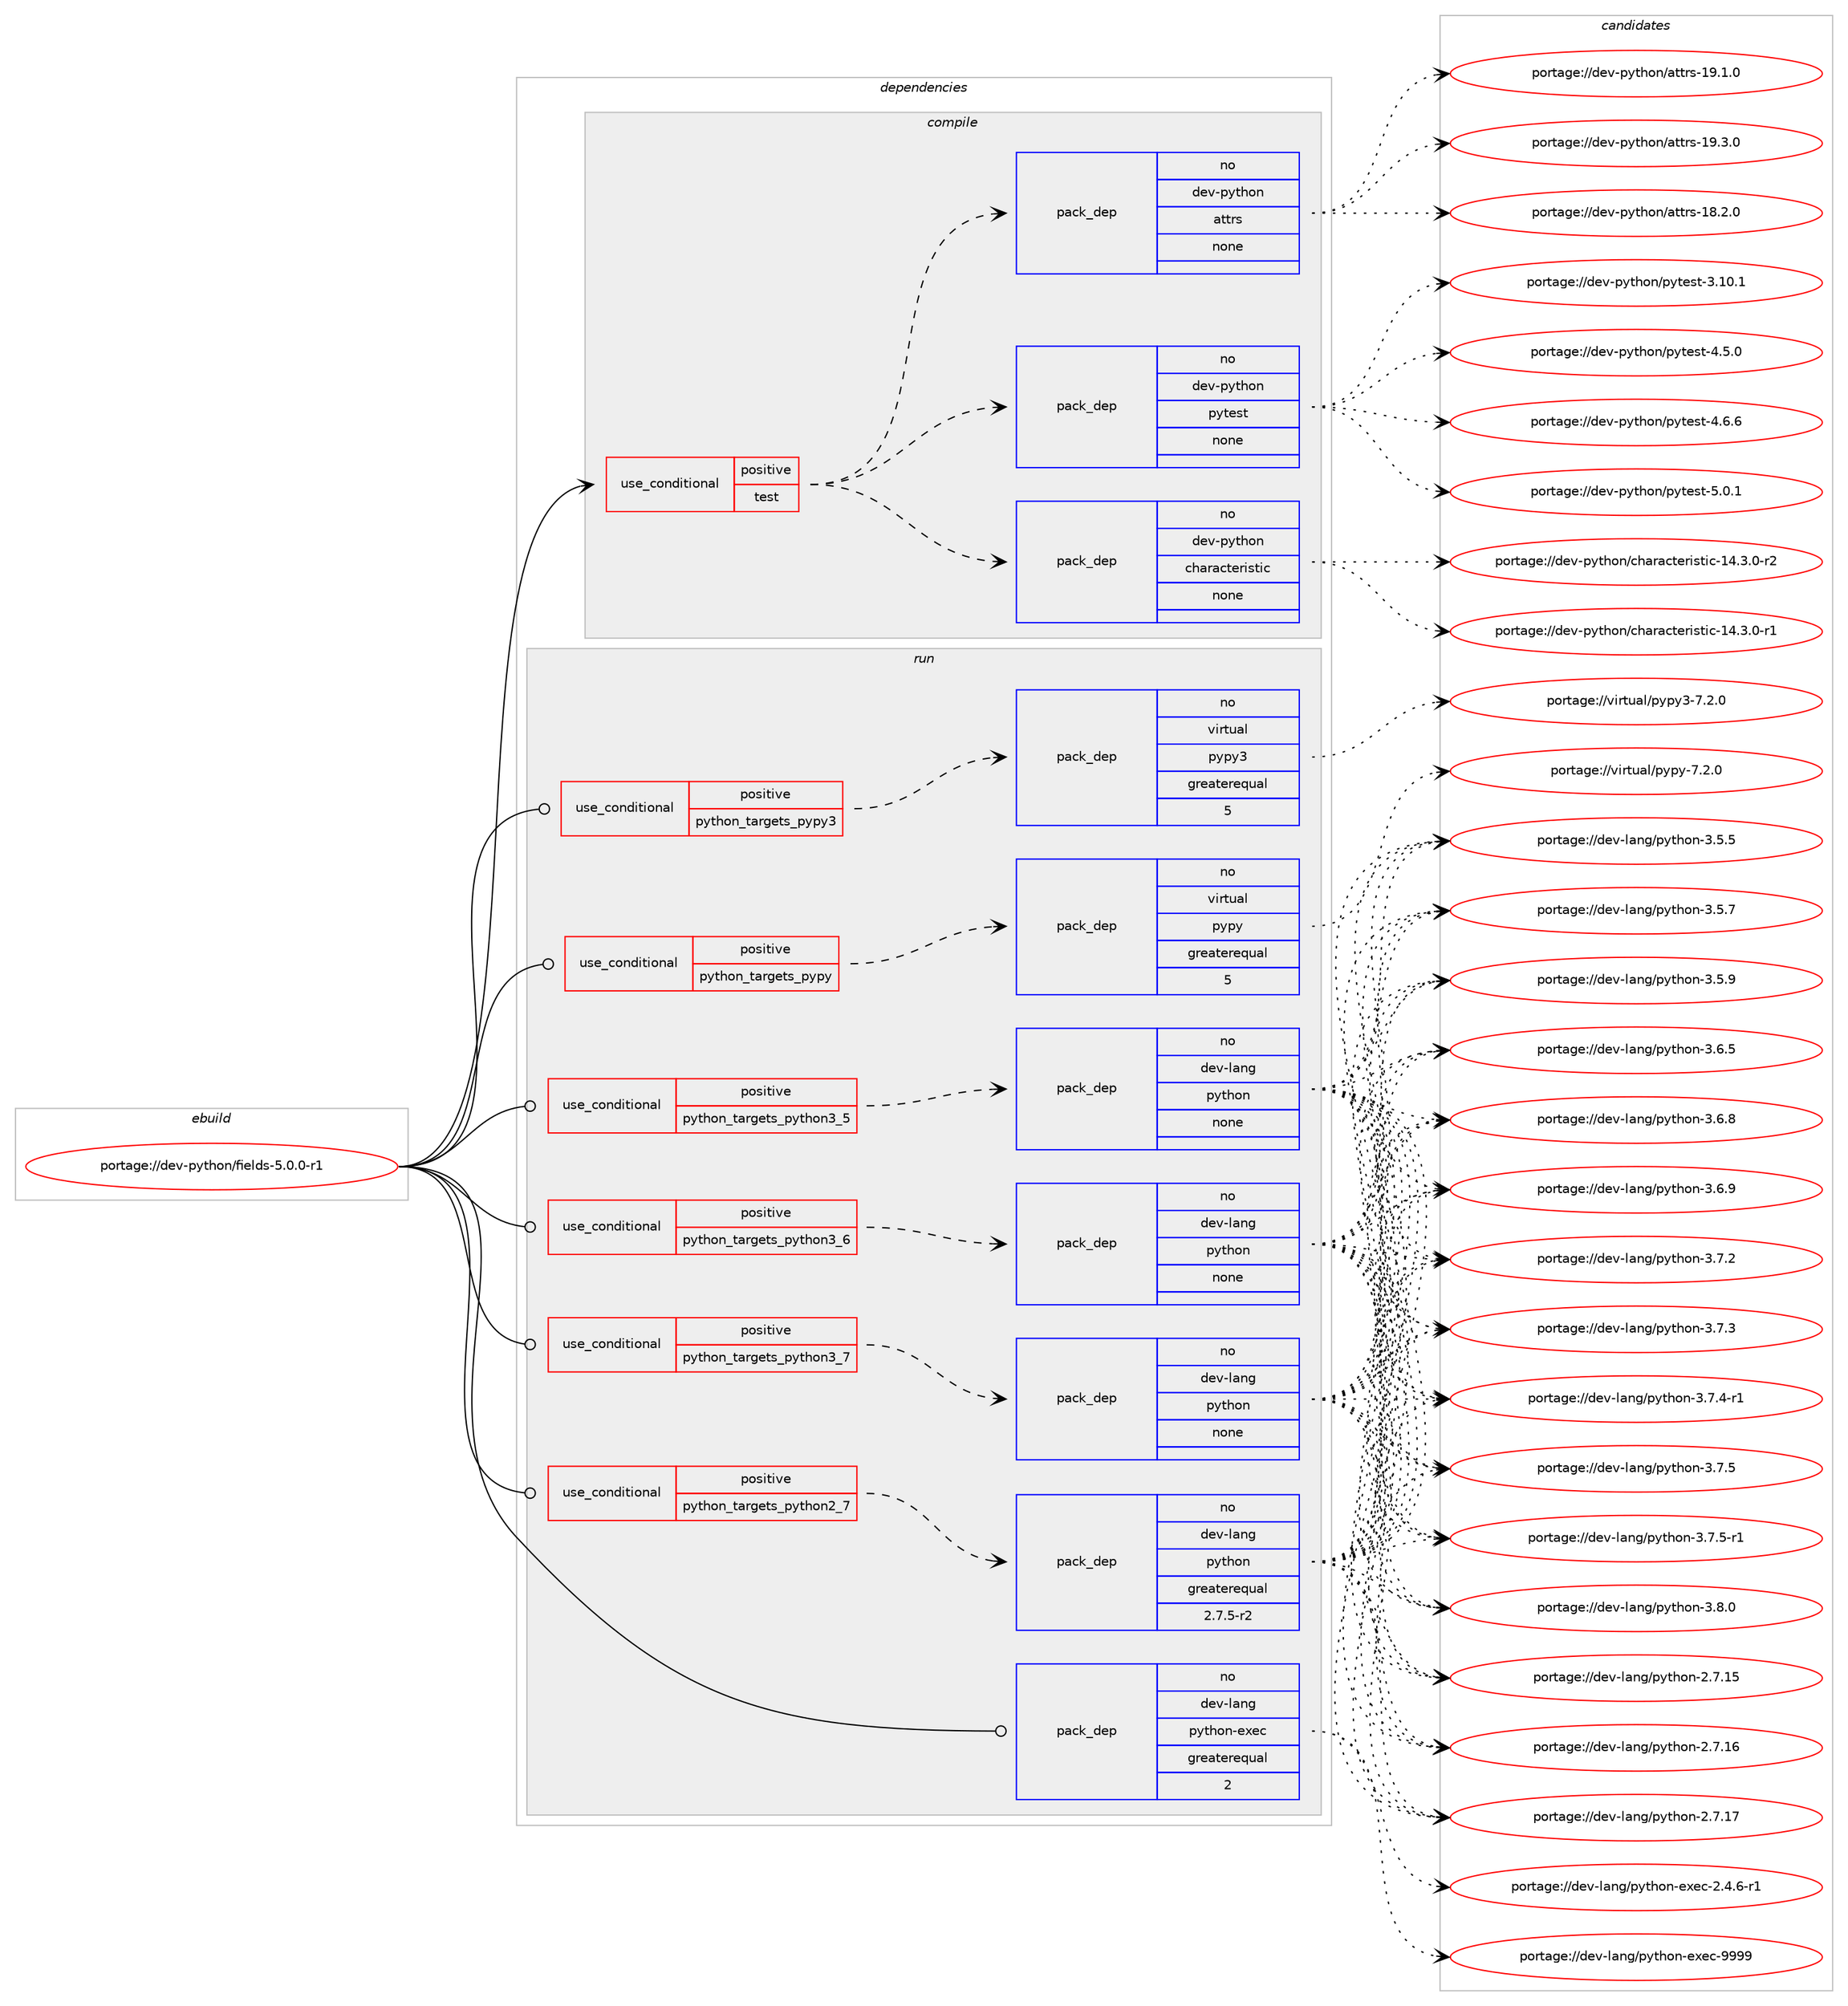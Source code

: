 digraph prolog {

# *************
# Graph options
# *************

newrank=true;
concentrate=true;
compound=true;
graph [rankdir=LR,fontname=Helvetica,fontsize=10,ranksep=1.5];#, ranksep=2.5, nodesep=0.2];
edge  [arrowhead=vee];
node  [fontname=Helvetica,fontsize=10];

# **********
# The ebuild
# **********

subgraph cluster_leftcol {
color=gray;
rank=same;
label=<<i>ebuild</i>>;
id [label="portage://dev-python/fields-5.0.0-r1", color=red, width=4, href="../dev-python/fields-5.0.0-r1.svg"];
}

# ****************
# The dependencies
# ****************

subgraph cluster_midcol {
color=gray;
label=<<i>dependencies</i>>;
subgraph cluster_compile {
fillcolor="#eeeeee";
style=filled;
label=<<i>compile</i>>;
subgraph cond28487 {
dependency138994 [label=<<TABLE BORDER="0" CELLBORDER="1" CELLSPACING="0" CELLPADDING="4"><TR><TD ROWSPAN="3" CELLPADDING="10">use_conditional</TD></TR><TR><TD>positive</TD></TR><TR><TD>test</TD></TR></TABLE>>, shape=none, color=red];
subgraph pack107187 {
dependency138995 [label=<<TABLE BORDER="0" CELLBORDER="1" CELLSPACING="0" CELLPADDING="4" WIDTH="220"><TR><TD ROWSPAN="6" CELLPADDING="30">pack_dep</TD></TR><TR><TD WIDTH="110">no</TD></TR><TR><TD>dev-python</TD></TR><TR><TD>pytest</TD></TR><TR><TD>none</TD></TR><TR><TD></TD></TR></TABLE>>, shape=none, color=blue];
}
dependency138994:e -> dependency138995:w [weight=20,style="dashed",arrowhead="vee"];
subgraph pack107188 {
dependency138996 [label=<<TABLE BORDER="0" CELLBORDER="1" CELLSPACING="0" CELLPADDING="4" WIDTH="220"><TR><TD ROWSPAN="6" CELLPADDING="30">pack_dep</TD></TR><TR><TD WIDTH="110">no</TD></TR><TR><TD>dev-python</TD></TR><TR><TD>attrs</TD></TR><TR><TD>none</TD></TR><TR><TD></TD></TR></TABLE>>, shape=none, color=blue];
}
dependency138994:e -> dependency138996:w [weight=20,style="dashed",arrowhead="vee"];
subgraph pack107189 {
dependency138997 [label=<<TABLE BORDER="0" CELLBORDER="1" CELLSPACING="0" CELLPADDING="4" WIDTH="220"><TR><TD ROWSPAN="6" CELLPADDING="30">pack_dep</TD></TR><TR><TD WIDTH="110">no</TD></TR><TR><TD>dev-python</TD></TR><TR><TD>characteristic</TD></TR><TR><TD>none</TD></TR><TR><TD></TD></TR></TABLE>>, shape=none, color=blue];
}
dependency138994:e -> dependency138997:w [weight=20,style="dashed",arrowhead="vee"];
}
id:e -> dependency138994:w [weight=20,style="solid",arrowhead="vee"];
}
subgraph cluster_compileandrun {
fillcolor="#eeeeee";
style=filled;
label=<<i>compile and run</i>>;
}
subgraph cluster_run {
fillcolor="#eeeeee";
style=filled;
label=<<i>run</i>>;
subgraph cond28488 {
dependency138998 [label=<<TABLE BORDER="0" CELLBORDER="1" CELLSPACING="0" CELLPADDING="4"><TR><TD ROWSPAN="3" CELLPADDING="10">use_conditional</TD></TR><TR><TD>positive</TD></TR><TR><TD>python_targets_pypy</TD></TR></TABLE>>, shape=none, color=red];
subgraph pack107190 {
dependency138999 [label=<<TABLE BORDER="0" CELLBORDER="1" CELLSPACING="0" CELLPADDING="4" WIDTH="220"><TR><TD ROWSPAN="6" CELLPADDING="30">pack_dep</TD></TR><TR><TD WIDTH="110">no</TD></TR><TR><TD>virtual</TD></TR><TR><TD>pypy</TD></TR><TR><TD>greaterequal</TD></TR><TR><TD>5</TD></TR></TABLE>>, shape=none, color=blue];
}
dependency138998:e -> dependency138999:w [weight=20,style="dashed",arrowhead="vee"];
}
id:e -> dependency138998:w [weight=20,style="solid",arrowhead="odot"];
subgraph cond28489 {
dependency139000 [label=<<TABLE BORDER="0" CELLBORDER="1" CELLSPACING="0" CELLPADDING="4"><TR><TD ROWSPAN="3" CELLPADDING="10">use_conditional</TD></TR><TR><TD>positive</TD></TR><TR><TD>python_targets_pypy3</TD></TR></TABLE>>, shape=none, color=red];
subgraph pack107191 {
dependency139001 [label=<<TABLE BORDER="0" CELLBORDER="1" CELLSPACING="0" CELLPADDING="4" WIDTH="220"><TR><TD ROWSPAN="6" CELLPADDING="30">pack_dep</TD></TR><TR><TD WIDTH="110">no</TD></TR><TR><TD>virtual</TD></TR><TR><TD>pypy3</TD></TR><TR><TD>greaterequal</TD></TR><TR><TD>5</TD></TR></TABLE>>, shape=none, color=blue];
}
dependency139000:e -> dependency139001:w [weight=20,style="dashed",arrowhead="vee"];
}
id:e -> dependency139000:w [weight=20,style="solid",arrowhead="odot"];
subgraph cond28490 {
dependency139002 [label=<<TABLE BORDER="0" CELLBORDER="1" CELLSPACING="0" CELLPADDING="4"><TR><TD ROWSPAN="3" CELLPADDING="10">use_conditional</TD></TR><TR><TD>positive</TD></TR><TR><TD>python_targets_python2_7</TD></TR></TABLE>>, shape=none, color=red];
subgraph pack107192 {
dependency139003 [label=<<TABLE BORDER="0" CELLBORDER="1" CELLSPACING="0" CELLPADDING="4" WIDTH="220"><TR><TD ROWSPAN="6" CELLPADDING="30">pack_dep</TD></TR><TR><TD WIDTH="110">no</TD></TR><TR><TD>dev-lang</TD></TR><TR><TD>python</TD></TR><TR><TD>greaterequal</TD></TR><TR><TD>2.7.5-r2</TD></TR></TABLE>>, shape=none, color=blue];
}
dependency139002:e -> dependency139003:w [weight=20,style="dashed",arrowhead="vee"];
}
id:e -> dependency139002:w [weight=20,style="solid",arrowhead="odot"];
subgraph cond28491 {
dependency139004 [label=<<TABLE BORDER="0" CELLBORDER="1" CELLSPACING="0" CELLPADDING="4"><TR><TD ROWSPAN="3" CELLPADDING="10">use_conditional</TD></TR><TR><TD>positive</TD></TR><TR><TD>python_targets_python3_5</TD></TR></TABLE>>, shape=none, color=red];
subgraph pack107193 {
dependency139005 [label=<<TABLE BORDER="0" CELLBORDER="1" CELLSPACING="0" CELLPADDING="4" WIDTH="220"><TR><TD ROWSPAN="6" CELLPADDING="30">pack_dep</TD></TR><TR><TD WIDTH="110">no</TD></TR><TR><TD>dev-lang</TD></TR><TR><TD>python</TD></TR><TR><TD>none</TD></TR><TR><TD></TD></TR></TABLE>>, shape=none, color=blue];
}
dependency139004:e -> dependency139005:w [weight=20,style="dashed",arrowhead="vee"];
}
id:e -> dependency139004:w [weight=20,style="solid",arrowhead="odot"];
subgraph cond28492 {
dependency139006 [label=<<TABLE BORDER="0" CELLBORDER="1" CELLSPACING="0" CELLPADDING="4"><TR><TD ROWSPAN="3" CELLPADDING="10">use_conditional</TD></TR><TR><TD>positive</TD></TR><TR><TD>python_targets_python3_6</TD></TR></TABLE>>, shape=none, color=red];
subgraph pack107194 {
dependency139007 [label=<<TABLE BORDER="0" CELLBORDER="1" CELLSPACING="0" CELLPADDING="4" WIDTH="220"><TR><TD ROWSPAN="6" CELLPADDING="30">pack_dep</TD></TR><TR><TD WIDTH="110">no</TD></TR><TR><TD>dev-lang</TD></TR><TR><TD>python</TD></TR><TR><TD>none</TD></TR><TR><TD></TD></TR></TABLE>>, shape=none, color=blue];
}
dependency139006:e -> dependency139007:w [weight=20,style="dashed",arrowhead="vee"];
}
id:e -> dependency139006:w [weight=20,style="solid",arrowhead="odot"];
subgraph cond28493 {
dependency139008 [label=<<TABLE BORDER="0" CELLBORDER="1" CELLSPACING="0" CELLPADDING="4"><TR><TD ROWSPAN="3" CELLPADDING="10">use_conditional</TD></TR><TR><TD>positive</TD></TR><TR><TD>python_targets_python3_7</TD></TR></TABLE>>, shape=none, color=red];
subgraph pack107195 {
dependency139009 [label=<<TABLE BORDER="0" CELLBORDER="1" CELLSPACING="0" CELLPADDING="4" WIDTH="220"><TR><TD ROWSPAN="6" CELLPADDING="30">pack_dep</TD></TR><TR><TD WIDTH="110">no</TD></TR><TR><TD>dev-lang</TD></TR><TR><TD>python</TD></TR><TR><TD>none</TD></TR><TR><TD></TD></TR></TABLE>>, shape=none, color=blue];
}
dependency139008:e -> dependency139009:w [weight=20,style="dashed",arrowhead="vee"];
}
id:e -> dependency139008:w [weight=20,style="solid",arrowhead="odot"];
subgraph pack107196 {
dependency139010 [label=<<TABLE BORDER="0" CELLBORDER="1" CELLSPACING="0" CELLPADDING="4" WIDTH="220"><TR><TD ROWSPAN="6" CELLPADDING="30">pack_dep</TD></TR><TR><TD WIDTH="110">no</TD></TR><TR><TD>dev-lang</TD></TR><TR><TD>python-exec</TD></TR><TR><TD>greaterequal</TD></TR><TR><TD>2</TD></TR></TABLE>>, shape=none, color=blue];
}
id:e -> dependency139010:w [weight=20,style="solid",arrowhead="odot"];
}
}

# **************
# The candidates
# **************

subgraph cluster_choices {
rank=same;
color=gray;
label=<<i>candidates</i>>;

subgraph choice107187 {
color=black;
nodesep=1;
choiceportage100101118451121211161041111104711212111610111511645514649484649 [label="portage://dev-python/pytest-3.10.1", color=red, width=4,href="../dev-python/pytest-3.10.1.svg"];
choiceportage1001011184511212111610411111047112121116101115116455246534648 [label="portage://dev-python/pytest-4.5.0", color=red, width=4,href="../dev-python/pytest-4.5.0.svg"];
choiceportage1001011184511212111610411111047112121116101115116455246544654 [label="portage://dev-python/pytest-4.6.6", color=red, width=4,href="../dev-python/pytest-4.6.6.svg"];
choiceportage1001011184511212111610411111047112121116101115116455346484649 [label="portage://dev-python/pytest-5.0.1", color=red, width=4,href="../dev-python/pytest-5.0.1.svg"];
dependency138995:e -> choiceportage100101118451121211161041111104711212111610111511645514649484649:w [style=dotted,weight="100"];
dependency138995:e -> choiceportage1001011184511212111610411111047112121116101115116455246534648:w [style=dotted,weight="100"];
dependency138995:e -> choiceportage1001011184511212111610411111047112121116101115116455246544654:w [style=dotted,weight="100"];
dependency138995:e -> choiceportage1001011184511212111610411111047112121116101115116455346484649:w [style=dotted,weight="100"];
}
subgraph choice107188 {
color=black;
nodesep=1;
choiceportage10010111845112121116104111110479711611611411545495646504648 [label="portage://dev-python/attrs-18.2.0", color=red, width=4,href="../dev-python/attrs-18.2.0.svg"];
choiceportage10010111845112121116104111110479711611611411545495746494648 [label="portage://dev-python/attrs-19.1.0", color=red, width=4,href="../dev-python/attrs-19.1.0.svg"];
choiceportage10010111845112121116104111110479711611611411545495746514648 [label="portage://dev-python/attrs-19.3.0", color=red, width=4,href="../dev-python/attrs-19.3.0.svg"];
dependency138996:e -> choiceportage10010111845112121116104111110479711611611411545495646504648:w [style=dotted,weight="100"];
dependency138996:e -> choiceportage10010111845112121116104111110479711611611411545495746494648:w [style=dotted,weight="100"];
dependency138996:e -> choiceportage10010111845112121116104111110479711611611411545495746514648:w [style=dotted,weight="100"];
}
subgraph choice107189 {
color=black;
nodesep=1;
choiceportage10010111845112121116104111110479910497114979911610111410511511610599454952465146484511449 [label="portage://dev-python/characteristic-14.3.0-r1", color=red, width=4,href="../dev-python/characteristic-14.3.0-r1.svg"];
choiceportage10010111845112121116104111110479910497114979911610111410511511610599454952465146484511450 [label="portage://dev-python/characteristic-14.3.0-r2", color=red, width=4,href="../dev-python/characteristic-14.3.0-r2.svg"];
dependency138997:e -> choiceportage10010111845112121116104111110479910497114979911610111410511511610599454952465146484511449:w [style=dotted,weight="100"];
dependency138997:e -> choiceportage10010111845112121116104111110479910497114979911610111410511511610599454952465146484511450:w [style=dotted,weight="100"];
}
subgraph choice107190 {
color=black;
nodesep=1;
choiceportage1181051141161179710847112121112121455546504648 [label="portage://virtual/pypy-7.2.0", color=red, width=4,href="../virtual/pypy-7.2.0.svg"];
dependency138999:e -> choiceportage1181051141161179710847112121112121455546504648:w [style=dotted,weight="100"];
}
subgraph choice107191 {
color=black;
nodesep=1;
choiceportage118105114116117971084711212111212151455546504648 [label="portage://virtual/pypy3-7.2.0", color=red, width=4,href="../virtual/pypy3-7.2.0.svg"];
dependency139001:e -> choiceportage118105114116117971084711212111212151455546504648:w [style=dotted,weight="100"];
}
subgraph choice107192 {
color=black;
nodesep=1;
choiceportage10010111845108971101034711212111610411111045504655464953 [label="portage://dev-lang/python-2.7.15", color=red, width=4,href="../dev-lang/python-2.7.15.svg"];
choiceportage10010111845108971101034711212111610411111045504655464954 [label="portage://dev-lang/python-2.7.16", color=red, width=4,href="../dev-lang/python-2.7.16.svg"];
choiceportage10010111845108971101034711212111610411111045504655464955 [label="portage://dev-lang/python-2.7.17", color=red, width=4,href="../dev-lang/python-2.7.17.svg"];
choiceportage100101118451089711010347112121116104111110455146534653 [label="portage://dev-lang/python-3.5.5", color=red, width=4,href="../dev-lang/python-3.5.5.svg"];
choiceportage100101118451089711010347112121116104111110455146534655 [label="portage://dev-lang/python-3.5.7", color=red, width=4,href="../dev-lang/python-3.5.7.svg"];
choiceportage100101118451089711010347112121116104111110455146534657 [label="portage://dev-lang/python-3.5.9", color=red, width=4,href="../dev-lang/python-3.5.9.svg"];
choiceportage100101118451089711010347112121116104111110455146544653 [label="portage://dev-lang/python-3.6.5", color=red, width=4,href="../dev-lang/python-3.6.5.svg"];
choiceportage100101118451089711010347112121116104111110455146544656 [label="portage://dev-lang/python-3.6.8", color=red, width=4,href="../dev-lang/python-3.6.8.svg"];
choiceportage100101118451089711010347112121116104111110455146544657 [label="portage://dev-lang/python-3.6.9", color=red, width=4,href="../dev-lang/python-3.6.9.svg"];
choiceportage100101118451089711010347112121116104111110455146554650 [label="portage://dev-lang/python-3.7.2", color=red, width=4,href="../dev-lang/python-3.7.2.svg"];
choiceportage100101118451089711010347112121116104111110455146554651 [label="portage://dev-lang/python-3.7.3", color=red, width=4,href="../dev-lang/python-3.7.3.svg"];
choiceportage1001011184510897110103471121211161041111104551465546524511449 [label="portage://dev-lang/python-3.7.4-r1", color=red, width=4,href="../dev-lang/python-3.7.4-r1.svg"];
choiceportage100101118451089711010347112121116104111110455146554653 [label="portage://dev-lang/python-3.7.5", color=red, width=4,href="../dev-lang/python-3.7.5.svg"];
choiceportage1001011184510897110103471121211161041111104551465546534511449 [label="portage://dev-lang/python-3.7.5-r1", color=red, width=4,href="../dev-lang/python-3.7.5-r1.svg"];
choiceportage100101118451089711010347112121116104111110455146564648 [label="portage://dev-lang/python-3.8.0", color=red, width=4,href="../dev-lang/python-3.8.0.svg"];
dependency139003:e -> choiceportage10010111845108971101034711212111610411111045504655464953:w [style=dotted,weight="100"];
dependency139003:e -> choiceportage10010111845108971101034711212111610411111045504655464954:w [style=dotted,weight="100"];
dependency139003:e -> choiceportage10010111845108971101034711212111610411111045504655464955:w [style=dotted,weight="100"];
dependency139003:e -> choiceportage100101118451089711010347112121116104111110455146534653:w [style=dotted,weight="100"];
dependency139003:e -> choiceportage100101118451089711010347112121116104111110455146534655:w [style=dotted,weight="100"];
dependency139003:e -> choiceportage100101118451089711010347112121116104111110455146534657:w [style=dotted,weight="100"];
dependency139003:e -> choiceportage100101118451089711010347112121116104111110455146544653:w [style=dotted,weight="100"];
dependency139003:e -> choiceportage100101118451089711010347112121116104111110455146544656:w [style=dotted,weight="100"];
dependency139003:e -> choiceportage100101118451089711010347112121116104111110455146544657:w [style=dotted,weight="100"];
dependency139003:e -> choiceportage100101118451089711010347112121116104111110455146554650:w [style=dotted,weight="100"];
dependency139003:e -> choiceportage100101118451089711010347112121116104111110455146554651:w [style=dotted,weight="100"];
dependency139003:e -> choiceportage1001011184510897110103471121211161041111104551465546524511449:w [style=dotted,weight="100"];
dependency139003:e -> choiceportage100101118451089711010347112121116104111110455146554653:w [style=dotted,weight="100"];
dependency139003:e -> choiceportage1001011184510897110103471121211161041111104551465546534511449:w [style=dotted,weight="100"];
dependency139003:e -> choiceportage100101118451089711010347112121116104111110455146564648:w [style=dotted,weight="100"];
}
subgraph choice107193 {
color=black;
nodesep=1;
choiceportage10010111845108971101034711212111610411111045504655464953 [label="portage://dev-lang/python-2.7.15", color=red, width=4,href="../dev-lang/python-2.7.15.svg"];
choiceportage10010111845108971101034711212111610411111045504655464954 [label="portage://dev-lang/python-2.7.16", color=red, width=4,href="../dev-lang/python-2.7.16.svg"];
choiceportage10010111845108971101034711212111610411111045504655464955 [label="portage://dev-lang/python-2.7.17", color=red, width=4,href="../dev-lang/python-2.7.17.svg"];
choiceportage100101118451089711010347112121116104111110455146534653 [label="portage://dev-lang/python-3.5.5", color=red, width=4,href="../dev-lang/python-3.5.5.svg"];
choiceportage100101118451089711010347112121116104111110455146534655 [label="portage://dev-lang/python-3.5.7", color=red, width=4,href="../dev-lang/python-3.5.7.svg"];
choiceportage100101118451089711010347112121116104111110455146534657 [label="portage://dev-lang/python-3.5.9", color=red, width=4,href="../dev-lang/python-3.5.9.svg"];
choiceportage100101118451089711010347112121116104111110455146544653 [label="portage://dev-lang/python-3.6.5", color=red, width=4,href="../dev-lang/python-3.6.5.svg"];
choiceportage100101118451089711010347112121116104111110455146544656 [label="portage://dev-lang/python-3.6.8", color=red, width=4,href="../dev-lang/python-3.6.8.svg"];
choiceportage100101118451089711010347112121116104111110455146544657 [label="portage://dev-lang/python-3.6.9", color=red, width=4,href="../dev-lang/python-3.6.9.svg"];
choiceportage100101118451089711010347112121116104111110455146554650 [label="portage://dev-lang/python-3.7.2", color=red, width=4,href="../dev-lang/python-3.7.2.svg"];
choiceportage100101118451089711010347112121116104111110455146554651 [label="portage://dev-lang/python-3.7.3", color=red, width=4,href="../dev-lang/python-3.7.3.svg"];
choiceportage1001011184510897110103471121211161041111104551465546524511449 [label="portage://dev-lang/python-3.7.4-r1", color=red, width=4,href="../dev-lang/python-3.7.4-r1.svg"];
choiceportage100101118451089711010347112121116104111110455146554653 [label="portage://dev-lang/python-3.7.5", color=red, width=4,href="../dev-lang/python-3.7.5.svg"];
choiceportage1001011184510897110103471121211161041111104551465546534511449 [label="portage://dev-lang/python-3.7.5-r1", color=red, width=4,href="../dev-lang/python-3.7.5-r1.svg"];
choiceportage100101118451089711010347112121116104111110455146564648 [label="portage://dev-lang/python-3.8.0", color=red, width=4,href="../dev-lang/python-3.8.0.svg"];
dependency139005:e -> choiceportage10010111845108971101034711212111610411111045504655464953:w [style=dotted,weight="100"];
dependency139005:e -> choiceportage10010111845108971101034711212111610411111045504655464954:w [style=dotted,weight="100"];
dependency139005:e -> choiceportage10010111845108971101034711212111610411111045504655464955:w [style=dotted,weight="100"];
dependency139005:e -> choiceportage100101118451089711010347112121116104111110455146534653:w [style=dotted,weight="100"];
dependency139005:e -> choiceportage100101118451089711010347112121116104111110455146534655:w [style=dotted,weight="100"];
dependency139005:e -> choiceportage100101118451089711010347112121116104111110455146534657:w [style=dotted,weight="100"];
dependency139005:e -> choiceportage100101118451089711010347112121116104111110455146544653:w [style=dotted,weight="100"];
dependency139005:e -> choiceportage100101118451089711010347112121116104111110455146544656:w [style=dotted,weight="100"];
dependency139005:e -> choiceportage100101118451089711010347112121116104111110455146544657:w [style=dotted,weight="100"];
dependency139005:e -> choiceportage100101118451089711010347112121116104111110455146554650:w [style=dotted,weight="100"];
dependency139005:e -> choiceportage100101118451089711010347112121116104111110455146554651:w [style=dotted,weight="100"];
dependency139005:e -> choiceportage1001011184510897110103471121211161041111104551465546524511449:w [style=dotted,weight="100"];
dependency139005:e -> choiceportage100101118451089711010347112121116104111110455146554653:w [style=dotted,weight="100"];
dependency139005:e -> choiceportage1001011184510897110103471121211161041111104551465546534511449:w [style=dotted,weight="100"];
dependency139005:e -> choiceportage100101118451089711010347112121116104111110455146564648:w [style=dotted,weight="100"];
}
subgraph choice107194 {
color=black;
nodesep=1;
choiceportage10010111845108971101034711212111610411111045504655464953 [label="portage://dev-lang/python-2.7.15", color=red, width=4,href="../dev-lang/python-2.7.15.svg"];
choiceportage10010111845108971101034711212111610411111045504655464954 [label="portage://dev-lang/python-2.7.16", color=red, width=4,href="../dev-lang/python-2.7.16.svg"];
choiceportage10010111845108971101034711212111610411111045504655464955 [label="portage://dev-lang/python-2.7.17", color=red, width=4,href="../dev-lang/python-2.7.17.svg"];
choiceportage100101118451089711010347112121116104111110455146534653 [label="portage://dev-lang/python-3.5.5", color=red, width=4,href="../dev-lang/python-3.5.5.svg"];
choiceportage100101118451089711010347112121116104111110455146534655 [label="portage://dev-lang/python-3.5.7", color=red, width=4,href="../dev-lang/python-3.5.7.svg"];
choiceportage100101118451089711010347112121116104111110455146534657 [label="portage://dev-lang/python-3.5.9", color=red, width=4,href="../dev-lang/python-3.5.9.svg"];
choiceportage100101118451089711010347112121116104111110455146544653 [label="portage://dev-lang/python-3.6.5", color=red, width=4,href="../dev-lang/python-3.6.5.svg"];
choiceportage100101118451089711010347112121116104111110455146544656 [label="portage://dev-lang/python-3.6.8", color=red, width=4,href="../dev-lang/python-3.6.8.svg"];
choiceportage100101118451089711010347112121116104111110455146544657 [label="portage://dev-lang/python-3.6.9", color=red, width=4,href="../dev-lang/python-3.6.9.svg"];
choiceportage100101118451089711010347112121116104111110455146554650 [label="portage://dev-lang/python-3.7.2", color=red, width=4,href="../dev-lang/python-3.7.2.svg"];
choiceportage100101118451089711010347112121116104111110455146554651 [label="portage://dev-lang/python-3.7.3", color=red, width=4,href="../dev-lang/python-3.7.3.svg"];
choiceportage1001011184510897110103471121211161041111104551465546524511449 [label="portage://dev-lang/python-3.7.4-r1", color=red, width=4,href="../dev-lang/python-3.7.4-r1.svg"];
choiceportage100101118451089711010347112121116104111110455146554653 [label="portage://dev-lang/python-3.7.5", color=red, width=4,href="../dev-lang/python-3.7.5.svg"];
choiceportage1001011184510897110103471121211161041111104551465546534511449 [label="portage://dev-lang/python-3.7.5-r1", color=red, width=4,href="../dev-lang/python-3.7.5-r1.svg"];
choiceportage100101118451089711010347112121116104111110455146564648 [label="portage://dev-lang/python-3.8.0", color=red, width=4,href="../dev-lang/python-3.8.0.svg"];
dependency139007:e -> choiceportage10010111845108971101034711212111610411111045504655464953:w [style=dotted,weight="100"];
dependency139007:e -> choiceportage10010111845108971101034711212111610411111045504655464954:w [style=dotted,weight="100"];
dependency139007:e -> choiceportage10010111845108971101034711212111610411111045504655464955:w [style=dotted,weight="100"];
dependency139007:e -> choiceportage100101118451089711010347112121116104111110455146534653:w [style=dotted,weight="100"];
dependency139007:e -> choiceportage100101118451089711010347112121116104111110455146534655:w [style=dotted,weight="100"];
dependency139007:e -> choiceportage100101118451089711010347112121116104111110455146534657:w [style=dotted,weight="100"];
dependency139007:e -> choiceportage100101118451089711010347112121116104111110455146544653:w [style=dotted,weight="100"];
dependency139007:e -> choiceportage100101118451089711010347112121116104111110455146544656:w [style=dotted,weight="100"];
dependency139007:e -> choiceportage100101118451089711010347112121116104111110455146544657:w [style=dotted,weight="100"];
dependency139007:e -> choiceportage100101118451089711010347112121116104111110455146554650:w [style=dotted,weight="100"];
dependency139007:e -> choiceportage100101118451089711010347112121116104111110455146554651:w [style=dotted,weight="100"];
dependency139007:e -> choiceportage1001011184510897110103471121211161041111104551465546524511449:w [style=dotted,weight="100"];
dependency139007:e -> choiceportage100101118451089711010347112121116104111110455146554653:w [style=dotted,weight="100"];
dependency139007:e -> choiceportage1001011184510897110103471121211161041111104551465546534511449:w [style=dotted,weight="100"];
dependency139007:e -> choiceportage100101118451089711010347112121116104111110455146564648:w [style=dotted,weight="100"];
}
subgraph choice107195 {
color=black;
nodesep=1;
choiceportage10010111845108971101034711212111610411111045504655464953 [label="portage://dev-lang/python-2.7.15", color=red, width=4,href="../dev-lang/python-2.7.15.svg"];
choiceportage10010111845108971101034711212111610411111045504655464954 [label="portage://dev-lang/python-2.7.16", color=red, width=4,href="../dev-lang/python-2.7.16.svg"];
choiceportage10010111845108971101034711212111610411111045504655464955 [label="portage://dev-lang/python-2.7.17", color=red, width=4,href="../dev-lang/python-2.7.17.svg"];
choiceportage100101118451089711010347112121116104111110455146534653 [label="portage://dev-lang/python-3.5.5", color=red, width=4,href="../dev-lang/python-3.5.5.svg"];
choiceportage100101118451089711010347112121116104111110455146534655 [label="portage://dev-lang/python-3.5.7", color=red, width=4,href="../dev-lang/python-3.5.7.svg"];
choiceportage100101118451089711010347112121116104111110455146534657 [label="portage://dev-lang/python-3.5.9", color=red, width=4,href="../dev-lang/python-3.5.9.svg"];
choiceportage100101118451089711010347112121116104111110455146544653 [label="portage://dev-lang/python-3.6.5", color=red, width=4,href="../dev-lang/python-3.6.5.svg"];
choiceportage100101118451089711010347112121116104111110455146544656 [label="portage://dev-lang/python-3.6.8", color=red, width=4,href="../dev-lang/python-3.6.8.svg"];
choiceportage100101118451089711010347112121116104111110455146544657 [label="portage://dev-lang/python-3.6.9", color=red, width=4,href="../dev-lang/python-3.6.9.svg"];
choiceportage100101118451089711010347112121116104111110455146554650 [label="portage://dev-lang/python-3.7.2", color=red, width=4,href="../dev-lang/python-3.7.2.svg"];
choiceportage100101118451089711010347112121116104111110455146554651 [label="portage://dev-lang/python-3.7.3", color=red, width=4,href="../dev-lang/python-3.7.3.svg"];
choiceportage1001011184510897110103471121211161041111104551465546524511449 [label="portage://dev-lang/python-3.7.4-r1", color=red, width=4,href="../dev-lang/python-3.7.4-r1.svg"];
choiceportage100101118451089711010347112121116104111110455146554653 [label="portage://dev-lang/python-3.7.5", color=red, width=4,href="../dev-lang/python-3.7.5.svg"];
choiceportage1001011184510897110103471121211161041111104551465546534511449 [label="portage://dev-lang/python-3.7.5-r1", color=red, width=4,href="../dev-lang/python-3.7.5-r1.svg"];
choiceportage100101118451089711010347112121116104111110455146564648 [label="portage://dev-lang/python-3.8.0", color=red, width=4,href="../dev-lang/python-3.8.0.svg"];
dependency139009:e -> choiceportage10010111845108971101034711212111610411111045504655464953:w [style=dotted,weight="100"];
dependency139009:e -> choiceportage10010111845108971101034711212111610411111045504655464954:w [style=dotted,weight="100"];
dependency139009:e -> choiceportage10010111845108971101034711212111610411111045504655464955:w [style=dotted,weight="100"];
dependency139009:e -> choiceportage100101118451089711010347112121116104111110455146534653:w [style=dotted,weight="100"];
dependency139009:e -> choiceportage100101118451089711010347112121116104111110455146534655:w [style=dotted,weight="100"];
dependency139009:e -> choiceportage100101118451089711010347112121116104111110455146534657:w [style=dotted,weight="100"];
dependency139009:e -> choiceportage100101118451089711010347112121116104111110455146544653:w [style=dotted,weight="100"];
dependency139009:e -> choiceportage100101118451089711010347112121116104111110455146544656:w [style=dotted,weight="100"];
dependency139009:e -> choiceportage100101118451089711010347112121116104111110455146544657:w [style=dotted,weight="100"];
dependency139009:e -> choiceportage100101118451089711010347112121116104111110455146554650:w [style=dotted,weight="100"];
dependency139009:e -> choiceportage100101118451089711010347112121116104111110455146554651:w [style=dotted,weight="100"];
dependency139009:e -> choiceportage1001011184510897110103471121211161041111104551465546524511449:w [style=dotted,weight="100"];
dependency139009:e -> choiceportage100101118451089711010347112121116104111110455146554653:w [style=dotted,weight="100"];
dependency139009:e -> choiceportage1001011184510897110103471121211161041111104551465546534511449:w [style=dotted,weight="100"];
dependency139009:e -> choiceportage100101118451089711010347112121116104111110455146564648:w [style=dotted,weight="100"];
}
subgraph choice107196 {
color=black;
nodesep=1;
choiceportage10010111845108971101034711212111610411111045101120101994550465246544511449 [label="portage://dev-lang/python-exec-2.4.6-r1", color=red, width=4,href="../dev-lang/python-exec-2.4.6-r1.svg"];
choiceportage10010111845108971101034711212111610411111045101120101994557575757 [label="portage://dev-lang/python-exec-9999", color=red, width=4,href="../dev-lang/python-exec-9999.svg"];
dependency139010:e -> choiceportage10010111845108971101034711212111610411111045101120101994550465246544511449:w [style=dotted,weight="100"];
dependency139010:e -> choiceportage10010111845108971101034711212111610411111045101120101994557575757:w [style=dotted,weight="100"];
}
}

}
